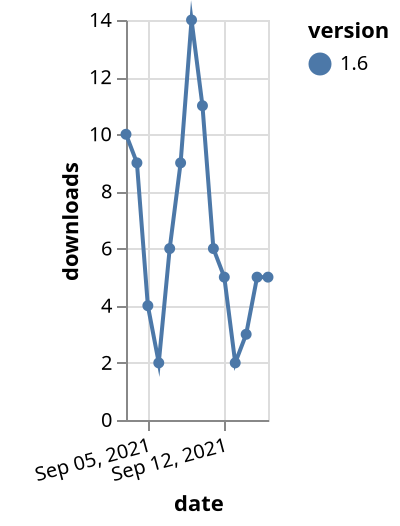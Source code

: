 {"$schema": "https://vega.github.io/schema/vega-lite/v5.json", "description": "A simple bar chart with embedded data.", "data": {"values": [{"date": "2021-09-03", "total": 97996, "delta": 10, "version": "1.6"}, {"date": "2021-09-04", "total": 98005, "delta": 9, "version": "1.6"}, {"date": "2021-09-05", "total": 98009, "delta": 4, "version": "1.6"}, {"date": "2021-09-06", "total": 98011, "delta": 2, "version": "1.6"}, {"date": "2021-09-07", "total": 98017, "delta": 6, "version": "1.6"}, {"date": "2021-09-08", "total": 98026, "delta": 9, "version": "1.6"}, {"date": "2021-09-09", "total": 98040, "delta": 14, "version": "1.6"}, {"date": "2021-09-10", "total": 98051, "delta": 11, "version": "1.6"}, {"date": "2021-09-11", "total": 98057, "delta": 6, "version": "1.6"}, {"date": "2021-09-12", "total": 98062, "delta": 5, "version": "1.6"}, {"date": "2021-09-13", "total": 98064, "delta": 2, "version": "1.6"}, {"date": "2021-09-14", "total": 98067, "delta": 3, "version": "1.6"}, {"date": "2021-09-15", "total": 98072, "delta": 5, "version": "1.6"}, {"date": "2021-09-16", "total": 98077, "delta": 5, "version": "1.6"}]}, "width": "container", "mark": {"type": "line", "point": {"filled": true}}, "encoding": {"x": {"field": "date", "type": "temporal", "timeUnit": "yearmonthdate", "title": "date", "axis": {"labelAngle": -15}}, "y": {"field": "delta", "type": "quantitative", "title": "downloads"}, "color": {"field": "version", "type": "nominal"}, "tooltip": {"field": "delta"}}}